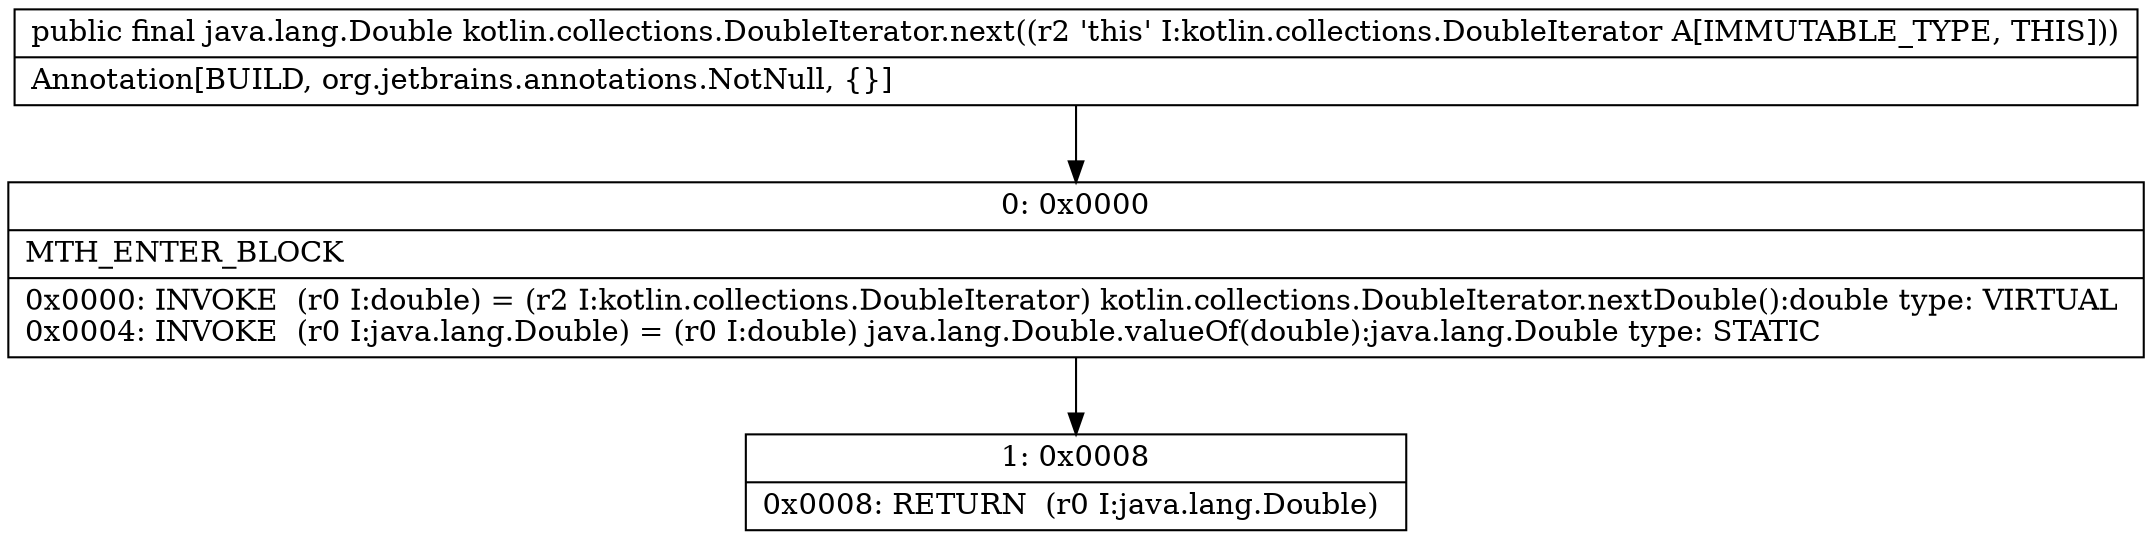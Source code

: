 digraph "CFG forkotlin.collections.DoubleIterator.next()Ljava\/lang\/Double;" {
Node_0 [shape=record,label="{0\:\ 0x0000|MTH_ENTER_BLOCK\l|0x0000: INVOKE  (r0 I:double) = (r2 I:kotlin.collections.DoubleIterator) kotlin.collections.DoubleIterator.nextDouble():double type: VIRTUAL \l0x0004: INVOKE  (r0 I:java.lang.Double) = (r0 I:double) java.lang.Double.valueOf(double):java.lang.Double type: STATIC \l}"];
Node_1 [shape=record,label="{1\:\ 0x0008|0x0008: RETURN  (r0 I:java.lang.Double) \l}"];
MethodNode[shape=record,label="{public final java.lang.Double kotlin.collections.DoubleIterator.next((r2 'this' I:kotlin.collections.DoubleIterator A[IMMUTABLE_TYPE, THIS]))  | Annotation[BUILD, org.jetbrains.annotations.NotNull, \{\}]\l}"];
MethodNode -> Node_0;
Node_0 -> Node_1;
}

